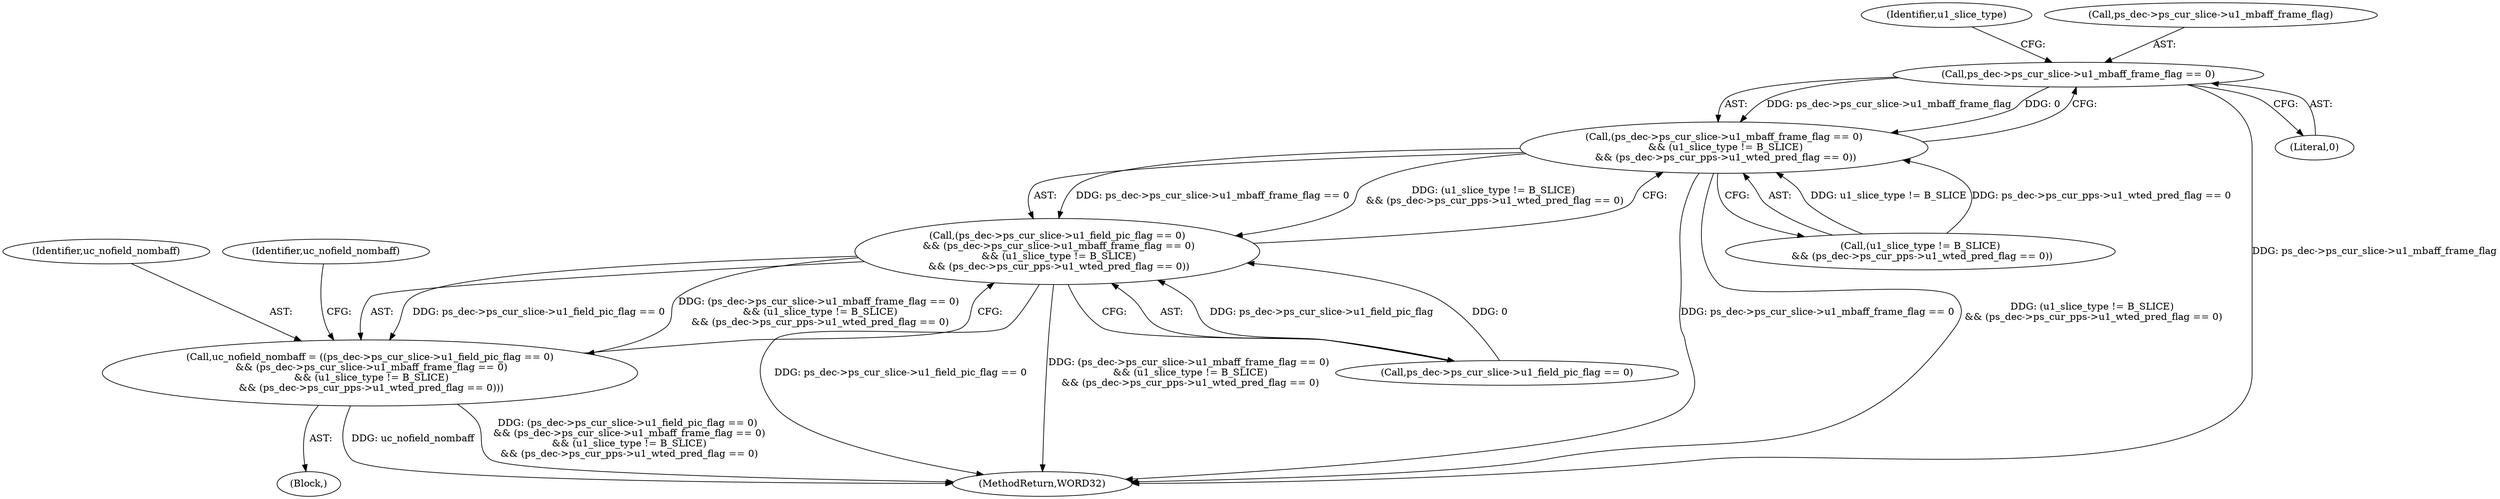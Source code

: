 digraph "0_Android_0b23c81c3dd9ec38f7e6806a3955fed1925541a0_2@pointer" {
"1001762" [label="(Call,ps_dec->ps_cur_slice->u1_mbaff_frame_flag == 0)"];
"1001761" [label="(Call,(ps_dec->ps_cur_slice->u1_mbaff_frame_flag == 0)\n && (u1_slice_type != B_SLICE)\n && (ps_dec->ps_cur_pps->u1_wted_pred_flag == 0))"];
"1001753" [label="(Call,(ps_dec->ps_cur_slice->u1_field_pic_flag == 0)\n && (ps_dec->ps_cur_slice->u1_mbaff_frame_flag == 0)\n && (u1_slice_type != B_SLICE)\n && (ps_dec->ps_cur_pps->u1_wted_pred_flag == 0))"];
"1001751" [label="(Call,uc_nofield_nombaff = ((ps_dec->ps_cur_slice->u1_field_pic_flag == 0)\n && (ps_dec->ps_cur_slice->u1_mbaff_frame_flag == 0)\n && (u1_slice_type != B_SLICE)\n && (ps_dec->ps_cur_pps->u1_wted_pred_flag == 0)))"];
"1002589" [label="(MethodReturn,WORD32)"];
"1001771" [label="(Identifier,u1_slice_type)"];
"1001769" [label="(Call,(u1_slice_type != B_SLICE)\n && (ps_dec->ps_cur_pps->u1_wted_pred_flag == 0))"];
"1001752" [label="(Identifier,uc_nofield_nombaff)"];
"1001749" [label="(Block,)"];
"1001751" [label="(Call,uc_nofield_nombaff = ((ps_dec->ps_cur_slice->u1_field_pic_flag == 0)\n && (ps_dec->ps_cur_slice->u1_mbaff_frame_flag == 0)\n && (u1_slice_type != B_SLICE)\n && (ps_dec->ps_cur_pps->u1_wted_pred_flag == 0)))"];
"1001762" [label="(Call,ps_dec->ps_cur_slice->u1_mbaff_frame_flag == 0)"];
"1001753" [label="(Call,(ps_dec->ps_cur_slice->u1_field_pic_flag == 0)\n && (ps_dec->ps_cur_slice->u1_mbaff_frame_flag == 0)\n && (u1_slice_type != B_SLICE)\n && (ps_dec->ps_cur_pps->u1_wted_pred_flag == 0))"];
"1001754" [label="(Call,ps_dec->ps_cur_slice->u1_field_pic_flag == 0)"];
"1001763" [label="(Call,ps_dec->ps_cur_slice->u1_mbaff_frame_flag)"];
"1001768" [label="(Literal,0)"];
"1001781" [label="(Identifier,uc_nofield_nombaff)"];
"1001761" [label="(Call,(ps_dec->ps_cur_slice->u1_mbaff_frame_flag == 0)\n && (u1_slice_type != B_SLICE)\n && (ps_dec->ps_cur_pps->u1_wted_pred_flag == 0))"];
"1001762" -> "1001761"  [label="AST: "];
"1001762" -> "1001768"  [label="CFG: "];
"1001763" -> "1001762"  [label="AST: "];
"1001768" -> "1001762"  [label="AST: "];
"1001771" -> "1001762"  [label="CFG: "];
"1001761" -> "1001762"  [label="CFG: "];
"1001762" -> "1002589"  [label="DDG: ps_dec->ps_cur_slice->u1_mbaff_frame_flag"];
"1001762" -> "1001761"  [label="DDG: ps_dec->ps_cur_slice->u1_mbaff_frame_flag"];
"1001762" -> "1001761"  [label="DDG: 0"];
"1001761" -> "1001753"  [label="AST: "];
"1001761" -> "1001769"  [label="CFG: "];
"1001769" -> "1001761"  [label="AST: "];
"1001753" -> "1001761"  [label="CFG: "];
"1001761" -> "1002589"  [label="DDG: ps_dec->ps_cur_slice->u1_mbaff_frame_flag == 0"];
"1001761" -> "1002589"  [label="DDG: (u1_slice_type != B_SLICE)\n && (ps_dec->ps_cur_pps->u1_wted_pred_flag == 0)"];
"1001761" -> "1001753"  [label="DDG: ps_dec->ps_cur_slice->u1_mbaff_frame_flag == 0"];
"1001761" -> "1001753"  [label="DDG: (u1_slice_type != B_SLICE)\n && (ps_dec->ps_cur_pps->u1_wted_pred_flag == 0)"];
"1001769" -> "1001761"  [label="DDG: u1_slice_type != B_SLICE"];
"1001769" -> "1001761"  [label="DDG: ps_dec->ps_cur_pps->u1_wted_pred_flag == 0"];
"1001753" -> "1001751"  [label="AST: "];
"1001753" -> "1001754"  [label="CFG: "];
"1001754" -> "1001753"  [label="AST: "];
"1001751" -> "1001753"  [label="CFG: "];
"1001753" -> "1002589"  [label="DDG: ps_dec->ps_cur_slice->u1_field_pic_flag == 0"];
"1001753" -> "1002589"  [label="DDG: (ps_dec->ps_cur_slice->u1_mbaff_frame_flag == 0)\n && (u1_slice_type != B_SLICE)\n && (ps_dec->ps_cur_pps->u1_wted_pred_flag == 0)"];
"1001753" -> "1001751"  [label="DDG: ps_dec->ps_cur_slice->u1_field_pic_flag == 0"];
"1001753" -> "1001751"  [label="DDG: (ps_dec->ps_cur_slice->u1_mbaff_frame_flag == 0)\n && (u1_slice_type != B_SLICE)\n && (ps_dec->ps_cur_pps->u1_wted_pred_flag == 0)"];
"1001754" -> "1001753"  [label="DDG: ps_dec->ps_cur_slice->u1_field_pic_flag"];
"1001754" -> "1001753"  [label="DDG: 0"];
"1001751" -> "1001749"  [label="AST: "];
"1001752" -> "1001751"  [label="AST: "];
"1001781" -> "1001751"  [label="CFG: "];
"1001751" -> "1002589"  [label="DDG: uc_nofield_nombaff"];
"1001751" -> "1002589"  [label="DDG: (ps_dec->ps_cur_slice->u1_field_pic_flag == 0)\n && (ps_dec->ps_cur_slice->u1_mbaff_frame_flag == 0)\n && (u1_slice_type != B_SLICE)\n && (ps_dec->ps_cur_pps->u1_wted_pred_flag == 0)"];
}
